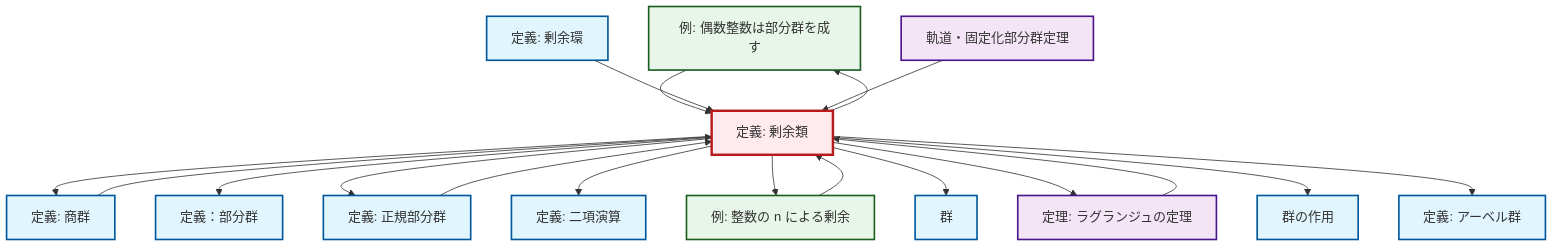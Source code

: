 graph TD
    classDef definition fill:#e1f5fe,stroke:#01579b,stroke-width:2px
    classDef theorem fill:#f3e5f5,stroke:#4a148c,stroke-width:2px
    classDef axiom fill:#fff3e0,stroke:#e65100,stroke-width:2px
    classDef example fill:#e8f5e9,stroke:#1b5e20,stroke-width:2px
    classDef current fill:#ffebee,stroke:#b71c1c,stroke-width:3px
    ex-even-integers-subgroup["例: 偶数整数は部分群を成す"]:::example
    ex-quotient-integers-mod-n["例: 整数の n による剰余"]:::example
    def-subgroup["定義：部分群"]:::definition
    def-quotient-group["定義: 商群"]:::definition
    def-binary-operation["定義: 二項演算"]:::definition
    def-coset["定義: 剰余類"]:::definition
    thm-orbit-stabilizer["軌道・固定化部分群定理"]:::theorem
    def-normal-subgroup["定義: 正規部分群"]:::definition
    def-quotient-ring["定義: 剰余環"]:::definition
    thm-lagrange["定理: ラグランジュの定理"]:::theorem
    def-abelian-group["定義: アーベル群"]:::definition
    def-group["群"]:::definition
    def-group-action["群の作用"]:::definition
    def-coset --> def-quotient-group
    thm-lagrange --> def-coset
    def-coset --> def-subgroup
    def-coset --> def-normal-subgroup
    def-coset --> ex-even-integers-subgroup
    ex-even-integers-subgroup --> def-coset
    def-coset --> def-binary-operation
    def-coset --> ex-quotient-integers-mod-n
    ex-quotient-integers-mod-n --> def-coset
    def-normal-subgroup --> def-coset
    def-coset --> def-group
    def-quotient-group --> def-coset
    def-coset --> thm-lagrange
    def-coset --> def-group-action
    def-quotient-ring --> def-coset
    thm-orbit-stabilizer --> def-coset
    def-coset --> def-abelian-group
    class def-coset current